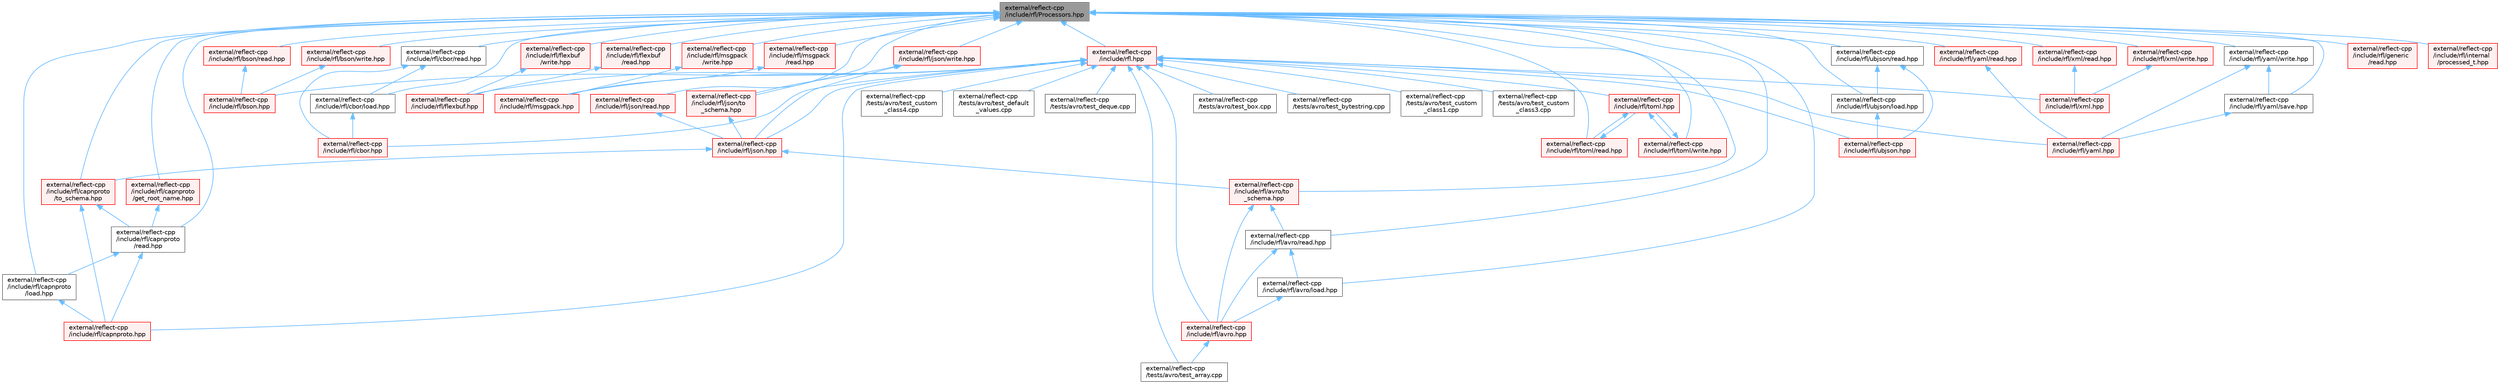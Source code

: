 digraph "external/reflect-cpp/include/rfl/Processors.hpp"
{
 // LATEX_PDF_SIZE
  bgcolor="transparent";
  edge [fontname=Helvetica,fontsize=10,labelfontname=Helvetica,labelfontsize=10];
  node [fontname=Helvetica,fontsize=10,shape=box,height=0.2,width=0.4];
  Node1 [id="Node000001",label="external/reflect-cpp\l/include/rfl/Processors.hpp",height=0.2,width=0.4,color="gray40", fillcolor="grey60", style="filled", fontcolor="black",tooltip=" "];
  Node1 -> Node2 [id="edge1_Node000001_Node000002",dir="back",color="steelblue1",style="solid",tooltip=" "];
  Node2 [id="Node000002",label="external/reflect-cpp\l/include/rfl.hpp",height=0.2,width=0.4,color="red", fillcolor="#FFF0F0", style="filled",URL="$rfl_8hpp.html",tooltip=" "];
  Node2 -> Node3 [id="edge2_Node000002_Node000003",dir="back",color="steelblue1",style="solid",tooltip=" "];
  Node3 [id="Node000003",label="external/reflect-cpp\l/include/rfl/avro.hpp",height=0.2,width=0.4,color="red", fillcolor="#FFF0F0", style="filled",URL="$avro_8hpp.html",tooltip=" "];
  Node3 -> Node10 [id="edge3_Node000003_Node000010",dir="back",color="steelblue1",style="solid",tooltip=" "];
  Node10 [id="Node000010",label="external/reflect-cpp\l/tests/avro/test_array.cpp",height=0.2,width=0.4,color="grey40", fillcolor="white", style="filled",URL="$avro_2test__array_8cpp.html",tooltip=" "];
  Node2 -> Node57 [id="edge4_Node000002_Node000057",dir="back",color="steelblue1",style="solid",tooltip=" "];
  Node57 [id="Node000057",label="external/reflect-cpp\l/include/rfl/bson.hpp",height=0.2,width=0.4,color="red", fillcolor="#FFF0F0", style="filled",URL="$bson_8hpp.html",tooltip=" "];
  Node2 -> Node97 [id="edge5_Node000002_Node000097",dir="back",color="steelblue1",style="solid",tooltip=" "];
  Node97 [id="Node000097",label="external/reflect-cpp\l/include/rfl/capnproto.hpp",height=0.2,width=0.4,color="red", fillcolor="#FFF0F0", style="filled",URL="$capnproto_8hpp.html",tooltip=" "];
  Node2 -> Node144 [id="edge6_Node000002_Node000144",dir="back",color="steelblue1",style="solid",tooltip=" "];
  Node144 [id="Node000144",label="external/reflect-cpp\l/include/rfl/cbor.hpp",height=0.2,width=0.4,color="red", fillcolor="#FFF0F0", style="filled",URL="$cbor_8hpp.html",tooltip=" "];
  Node2 -> Node185 [id="edge7_Node000002_Node000185",dir="back",color="steelblue1",style="solid",tooltip=" "];
  Node185 [id="Node000185",label="external/reflect-cpp\l/include/rfl/flexbuf.hpp",height=0.2,width=0.4,color="red", fillcolor="#FFF0F0", style="filled",URL="$flexbuf_8hpp.html",tooltip=" "];
  Node2 -> Node225 [id="edge8_Node000002_Node000225",dir="back",color="steelblue1",style="solid",tooltip=" "];
  Node225 [id="Node000225",label="external/reflect-cpp\l/include/rfl/json.hpp",height=0.2,width=0.4,color="red", fillcolor="#FFF0F0", style="filled",URL="$reflect-cpp_2include_2rfl_2json_8hpp.html",tooltip=" "];
  Node225 -> Node229 [id="edge9_Node000225_Node000229",dir="back",color="steelblue1",style="solid",tooltip=" "];
  Node229 [id="Node000229",label="external/reflect-cpp\l/include/rfl/avro/to\l_schema.hpp",height=0.2,width=0.4,color="red", fillcolor="#FFF0F0", style="filled",URL="$avro_2to__schema_8hpp.html",tooltip=" "];
  Node229 -> Node3 [id="edge10_Node000229_Node000003",dir="back",color="steelblue1",style="solid",tooltip=" "];
  Node229 -> Node230 [id="edge11_Node000229_Node000230",dir="back",color="steelblue1",style="solid",tooltip=" "];
  Node230 [id="Node000230",label="external/reflect-cpp\l/include/rfl/avro/read.hpp",height=0.2,width=0.4,color="grey40", fillcolor="white", style="filled",URL="$avro_2read_8hpp.html",tooltip=" "];
  Node230 -> Node3 [id="edge12_Node000230_Node000003",dir="back",color="steelblue1",style="solid",tooltip=" "];
  Node230 -> Node231 [id="edge13_Node000230_Node000231",dir="back",color="steelblue1",style="solid",tooltip=" "];
  Node231 [id="Node000231",label="external/reflect-cpp\l/include/rfl/avro/load.hpp",height=0.2,width=0.4,color="grey40", fillcolor="white", style="filled",URL="$avro_2load_8hpp.html",tooltip=" "];
  Node231 -> Node3 [id="edge14_Node000231_Node000003",dir="back",color="steelblue1",style="solid",tooltip=" "];
  Node225 -> Node236 [id="edge15_Node000225_Node000236",dir="back",color="steelblue1",style="solid",tooltip=" "];
  Node236 [id="Node000236",label="external/reflect-cpp\l/include/rfl/capnproto\l/to_schema.hpp",height=0.2,width=0.4,color="red", fillcolor="#FFF0F0", style="filled",URL="$capnproto_2to__schema_8hpp.html",tooltip=" "];
  Node236 -> Node97 [id="edge16_Node000236_Node000097",dir="back",color="steelblue1",style="solid",tooltip=" "];
  Node236 -> Node237 [id="edge17_Node000236_Node000237",dir="back",color="steelblue1",style="solid",tooltip=" "];
  Node237 [id="Node000237",label="external/reflect-cpp\l/include/rfl/capnproto\l/read.hpp",height=0.2,width=0.4,color="grey40", fillcolor="white", style="filled",URL="$capnproto_2read_8hpp.html",tooltip=" "];
  Node237 -> Node97 [id="edge18_Node000237_Node000097",dir="back",color="steelblue1",style="solid",tooltip=" "];
  Node237 -> Node238 [id="edge19_Node000237_Node000238",dir="back",color="steelblue1",style="solid",tooltip=" "];
  Node238 [id="Node000238",label="external/reflect-cpp\l/include/rfl/capnproto\l/load.hpp",height=0.2,width=0.4,color="grey40", fillcolor="white", style="filled",URL="$capnproto_2load_8hpp.html",tooltip=" "];
  Node238 -> Node97 [id="edge20_Node000238_Node000097",dir="back",color="steelblue1",style="solid",tooltip=" "];
  Node2 -> Node450 [id="edge21_Node000002_Node000450",dir="back",color="steelblue1",style="solid",tooltip=" "];
  Node450 [id="Node000450",label="external/reflect-cpp\l/include/rfl/msgpack.hpp",height=0.2,width=0.4,color="red", fillcolor="#FFF0F0", style="filled",URL="$msgpack_8hpp.html",tooltip=" "];
  Node2 -> Node493 [id="edge22_Node000002_Node000493",dir="back",color="steelblue1",style="solid",tooltip=" "];
  Node493 [id="Node000493",label="external/reflect-cpp\l/include/rfl/toml.hpp",height=0.2,width=0.4,color="red", fillcolor="#FFF0F0", style="filled",URL="$toml_8hpp.html",tooltip=" "];
  Node493 -> Node496 [id="edge23_Node000493_Node000496",dir="back",color="steelblue1",style="solid",tooltip=" "];
  Node496 [id="Node000496",label="external/reflect-cpp\l/include/rfl/toml/read.hpp",height=0.2,width=0.4,color="red", fillcolor="#FFF0F0", style="filled",URL="$toml_2read_8hpp.html",tooltip=" "];
  Node496 -> Node493 [id="edge24_Node000496_Node000493",dir="back",color="steelblue1",style="solid",tooltip=" "];
  Node493 -> Node498 [id="edge25_Node000493_Node000498",dir="back",color="steelblue1",style="solid",tooltip=" "];
  Node498 [id="Node000498",label="external/reflect-cpp\l/include/rfl/toml/write.hpp",height=0.2,width=0.4,color="red", fillcolor="#FFF0F0", style="filled",URL="$toml_2write_8hpp.html",tooltip=" "];
  Node498 -> Node493 [id="edge26_Node000498_Node000493",dir="back",color="steelblue1",style="solid",tooltip=" "];
  Node2 -> Node540 [id="edge27_Node000002_Node000540",dir="back",color="steelblue1",style="solid",tooltip=" "];
  Node540 [id="Node000540",label="external/reflect-cpp\l/include/rfl/ubjson.hpp",height=0.2,width=0.4,color="red", fillcolor="#FFF0F0", style="filled",URL="$ubjson_8hpp.html",tooltip=" "];
  Node2 -> Node581 [id="edge28_Node000002_Node000581",dir="back",color="steelblue1",style="solid",tooltip=" "];
  Node581 [id="Node000581",label="external/reflect-cpp\l/include/rfl/xml.hpp",height=0.2,width=0.4,color="red", fillcolor="#FFF0F0", style="filled",URL="$xml_8hpp.html",tooltip=" "];
  Node2 -> Node620 [id="edge29_Node000002_Node000620",dir="back",color="steelblue1",style="solid",tooltip=" "];
  Node620 [id="Node000620",label="external/reflect-cpp\l/include/rfl/yaml.hpp",height=0.2,width=0.4,color="red", fillcolor="#FFF0F0", style="filled",URL="$yaml_8hpp.html",tooltip=" "];
  Node2 -> Node10 [id="edge30_Node000002_Node000010",dir="back",color="steelblue1",style="solid",tooltip=" "];
  Node2 -> Node16 [id="edge31_Node000002_Node000016",dir="back",color="steelblue1",style="solid",tooltip=" "];
  Node16 [id="Node000016",label="external/reflect-cpp\l/tests/avro/test_box.cpp",height=0.2,width=0.4,color="grey40", fillcolor="white", style="filled",URL="$avro_2test__box_8cpp.html",tooltip=" "];
  Node2 -> Node17 [id="edge32_Node000002_Node000017",dir="back",color="steelblue1",style="solid",tooltip=" "];
  Node17 [id="Node000017",label="external/reflect-cpp\l/tests/avro/test_bytestring.cpp",height=0.2,width=0.4,color="grey40", fillcolor="white", style="filled",URL="$avro_2test__bytestring_8cpp.html",tooltip=" "];
  Node2 -> Node19 [id="edge33_Node000002_Node000019",dir="back",color="steelblue1",style="solid",tooltip=" "];
  Node19 [id="Node000019",label="external/reflect-cpp\l/tests/avro/test_custom\l_class1.cpp",height=0.2,width=0.4,color="grey40", fillcolor="white", style="filled",URL="$avro_2test__custom__class1_8cpp.html",tooltip=" "];
  Node2 -> Node20 [id="edge34_Node000002_Node000020",dir="back",color="steelblue1",style="solid",tooltip=" "];
  Node20 [id="Node000020",label="external/reflect-cpp\l/tests/avro/test_custom\l_class3.cpp",height=0.2,width=0.4,color="grey40", fillcolor="white", style="filled",URL="$avro_2test__custom__class3_8cpp.html",tooltip=" "];
  Node2 -> Node21 [id="edge35_Node000002_Node000021",dir="back",color="steelblue1",style="solid",tooltip=" "];
  Node21 [id="Node000021",label="external/reflect-cpp\l/tests/avro/test_custom\l_class4.cpp",height=0.2,width=0.4,color="grey40", fillcolor="white", style="filled",URL="$avro_2test__custom__class4_8cpp.html",tooltip=" "];
  Node2 -> Node22 [id="edge36_Node000002_Node000022",dir="back",color="steelblue1",style="solid",tooltip=" "];
  Node22 [id="Node000022",label="external/reflect-cpp\l/tests/avro/test_default\l_values.cpp",height=0.2,width=0.4,color="grey40", fillcolor="white", style="filled",URL="$avro_2test__default__values_8cpp.html",tooltip=" "];
  Node2 -> Node23 [id="edge37_Node000002_Node000023",dir="back",color="steelblue1",style="solid",tooltip=" "];
  Node23 [id="Node000023",label="external/reflect-cpp\l/tests/avro/test_deque.cpp",height=0.2,width=0.4,color="grey40", fillcolor="white", style="filled",URL="$avro_2test__deque_8cpp.html",tooltip=" "];
  Node1 -> Node231 [id="edge38_Node000001_Node000231",dir="back",color="steelblue1",style="solid",tooltip=" "];
  Node1 -> Node230 [id="edge39_Node000001_Node000230",dir="back",color="steelblue1",style="solid",tooltip=" "];
  Node1 -> Node229 [id="edge40_Node000001_Node000229",dir="back",color="steelblue1",style="solid",tooltip=" "];
  Node1 -> Node666 [id="edge41_Node000001_Node000666",dir="back",color="steelblue1",style="solid",tooltip=" "];
  Node666 [id="Node000666",label="external/reflect-cpp\l/include/rfl/bson/read.hpp",height=0.2,width=0.4,color="red", fillcolor="#FFF0F0", style="filled",URL="$bson_2read_8hpp.html",tooltip=" "];
  Node666 -> Node57 [id="edge42_Node000666_Node000057",dir="back",color="steelblue1",style="solid",tooltip=" "];
  Node1 -> Node668 [id="edge43_Node000001_Node000668",dir="back",color="steelblue1",style="solid",tooltip=" "];
  Node668 [id="Node000668",label="external/reflect-cpp\l/include/rfl/bson/write.hpp",height=0.2,width=0.4,color="red", fillcolor="#FFF0F0", style="filled",URL="$bson_2write_8hpp.html",tooltip=" "];
  Node668 -> Node57 [id="edge44_Node000668_Node000057",dir="back",color="steelblue1",style="solid",tooltip=" "];
  Node1 -> Node670 [id="edge45_Node000001_Node000670",dir="back",color="steelblue1",style="solid",tooltip=" "];
  Node670 [id="Node000670",label="external/reflect-cpp\l/include/rfl/capnproto\l/get_root_name.hpp",height=0.2,width=0.4,color="red", fillcolor="#FFF0F0", style="filled",URL="$get__root__name_8hpp.html",tooltip=" "];
  Node670 -> Node237 [id="edge46_Node000670_Node000237",dir="back",color="steelblue1",style="solid",tooltip=" "];
  Node1 -> Node238 [id="edge47_Node000001_Node000238",dir="back",color="steelblue1",style="solid",tooltip=" "];
  Node1 -> Node237 [id="edge48_Node000001_Node000237",dir="back",color="steelblue1",style="solid",tooltip=" "];
  Node1 -> Node236 [id="edge49_Node000001_Node000236",dir="back",color="steelblue1",style="solid",tooltip=" "];
  Node1 -> Node671 [id="edge50_Node000001_Node000671",dir="back",color="steelblue1",style="solid",tooltip=" "];
  Node671 [id="Node000671",label="external/reflect-cpp\l/include/rfl/cbor/load.hpp",height=0.2,width=0.4,color="grey40", fillcolor="white", style="filled",URL="$cbor_2load_8hpp.html",tooltip=" "];
  Node671 -> Node144 [id="edge51_Node000671_Node000144",dir="back",color="steelblue1",style="solid",tooltip=" "];
  Node1 -> Node672 [id="edge52_Node000001_Node000672",dir="back",color="steelblue1",style="solid",tooltip=" "];
  Node672 [id="Node000672",label="external/reflect-cpp\l/include/rfl/cbor/read.hpp",height=0.2,width=0.4,color="grey40", fillcolor="white", style="filled",URL="$cbor_2read_8hpp.html",tooltip=" "];
  Node672 -> Node144 [id="edge53_Node000672_Node000144",dir="back",color="steelblue1",style="solid",tooltip=" "];
  Node672 -> Node671 [id="edge54_Node000672_Node000671",dir="back",color="steelblue1",style="solid",tooltip=" "];
  Node1 -> Node673 [id="edge55_Node000001_Node000673",dir="back",color="steelblue1",style="solid",tooltip=" "];
  Node673 [id="Node000673",label="external/reflect-cpp\l/include/rfl/flexbuf\l/read.hpp",height=0.2,width=0.4,color="red", fillcolor="#FFF0F0", style="filled",URL="$flexbuf_2read_8hpp.html",tooltip=" "];
  Node673 -> Node185 [id="edge56_Node000673_Node000185",dir="back",color="steelblue1",style="solid",tooltip=" "];
  Node1 -> Node675 [id="edge57_Node000001_Node000675",dir="back",color="steelblue1",style="solid",tooltip=" "];
  Node675 [id="Node000675",label="external/reflect-cpp\l/include/rfl/flexbuf\l/write.hpp",height=0.2,width=0.4,color="red", fillcolor="#FFF0F0", style="filled",URL="$flexbuf_2write_8hpp.html",tooltip=" "];
  Node675 -> Node185 [id="edge58_Node000675_Node000185",dir="back",color="steelblue1",style="solid",tooltip=" "];
  Node1 -> Node677 [id="edge59_Node000001_Node000677",dir="back",color="steelblue1",style="solid",tooltip=" "];
  Node677 [id="Node000677",label="external/reflect-cpp\l/include/rfl/generic\l/read.hpp",height=0.2,width=0.4,color="red", fillcolor="#FFF0F0", style="filled",URL="$generic_2read_8hpp.html",tooltip=" "];
  Node1 -> Node679 [id="edge60_Node000001_Node000679",dir="back",color="steelblue1",style="solid",tooltip=" "];
  Node679 [id="Node000679",label="external/reflect-cpp\l/include/rfl/internal\l/processed_t.hpp",height=0.2,width=0.4,color="red", fillcolor="#FFF0F0", style="filled",URL="$processed__t_8hpp.html",tooltip=" "];
  Node1 -> Node694 [id="edge61_Node000001_Node000694",dir="back",color="steelblue1",style="solid",tooltip=" "];
  Node694 [id="Node000694",label="external/reflect-cpp\l/include/rfl/json/read.hpp",height=0.2,width=0.4,color="red", fillcolor="#FFF0F0", style="filled",URL="$json_2read_8hpp.html",tooltip=" "];
  Node694 -> Node225 [id="edge62_Node000694_Node000225",dir="back",color="steelblue1",style="solid",tooltip=" "];
  Node1 -> Node698 [id="edge63_Node000001_Node000698",dir="back",color="steelblue1",style="solid",tooltip=" "];
  Node698 [id="Node000698",label="external/reflect-cpp\l/include/rfl/json/to\l_schema.hpp",height=0.2,width=0.4,color="red", fillcolor="#FFF0F0", style="filled",URL="$json_2to__schema_8hpp.html",tooltip=" "];
  Node698 -> Node225 [id="edge64_Node000698_Node000225",dir="back",color="steelblue1",style="solid",tooltip=" "];
  Node1 -> Node696 [id="edge65_Node000001_Node000696",dir="back",color="steelblue1",style="solid",tooltip=" "];
  Node696 [id="Node000696",label="external/reflect-cpp\l/include/rfl/json/write.hpp",height=0.2,width=0.4,color="red", fillcolor="#FFF0F0", style="filled",URL="$json_2write_8hpp.html",tooltip=" "];
  Node696 -> Node225 [id="edge66_Node000696_Node000225",dir="back",color="steelblue1",style="solid",tooltip=" "];
  Node696 -> Node698 [id="edge67_Node000696_Node000698",dir="back",color="steelblue1",style="solid",tooltip=" "];
  Node1 -> Node702 [id="edge68_Node000001_Node000702",dir="back",color="steelblue1",style="solid",tooltip=" "];
  Node702 [id="Node000702",label="external/reflect-cpp\l/include/rfl/msgpack\l/read.hpp",height=0.2,width=0.4,color="red", fillcolor="#FFF0F0", style="filled",URL="$msgpack_2read_8hpp.html",tooltip=" "];
  Node702 -> Node450 [id="edge69_Node000702_Node000450",dir="back",color="steelblue1",style="solid",tooltip=" "];
  Node1 -> Node704 [id="edge70_Node000001_Node000704",dir="back",color="steelblue1",style="solid",tooltip=" "];
  Node704 [id="Node000704",label="external/reflect-cpp\l/include/rfl/msgpack\l/write.hpp",height=0.2,width=0.4,color="red", fillcolor="#FFF0F0", style="filled",URL="$msgpack_2write_8hpp.html",tooltip=" "];
  Node704 -> Node450 [id="edge71_Node000704_Node000450",dir="back",color="steelblue1",style="solid",tooltip=" "];
  Node1 -> Node496 [id="edge72_Node000001_Node000496",dir="back",color="steelblue1",style="solid",tooltip=" "];
  Node1 -> Node498 [id="edge73_Node000001_Node000498",dir="back",color="steelblue1",style="solid",tooltip=" "];
  Node1 -> Node710 [id="edge74_Node000001_Node000710",dir="back",color="steelblue1",style="solid",tooltip=" "];
  Node710 [id="Node000710",label="external/reflect-cpp\l/include/rfl/ubjson/load.hpp",height=0.2,width=0.4,color="grey40", fillcolor="white", style="filled",URL="$ubjson_2load_8hpp.html",tooltip=" "];
  Node710 -> Node540 [id="edge75_Node000710_Node000540",dir="back",color="steelblue1",style="solid",tooltip=" "];
  Node1 -> Node709 [id="edge76_Node000001_Node000709",dir="back",color="steelblue1",style="solid",tooltip=" "];
  Node709 [id="Node000709",label="external/reflect-cpp\l/include/rfl/ubjson/read.hpp",height=0.2,width=0.4,color="grey40", fillcolor="white", style="filled",URL="$ubjson_2read_8hpp.html",tooltip=" "];
  Node709 -> Node540 [id="edge77_Node000709_Node000540",dir="back",color="steelblue1",style="solid",tooltip=" "];
  Node709 -> Node710 [id="edge78_Node000709_Node000710",dir="back",color="steelblue1",style="solid",tooltip=" "];
  Node1 -> Node714 [id="edge79_Node000001_Node000714",dir="back",color="steelblue1",style="solid",tooltip=" "];
  Node714 [id="Node000714",label="external/reflect-cpp\l/include/rfl/xml/read.hpp",height=0.2,width=0.4,color="red", fillcolor="#FFF0F0", style="filled",URL="$xml_2read_8hpp.html",tooltip=" "];
  Node714 -> Node581 [id="edge80_Node000714_Node000581",dir="back",color="steelblue1",style="solid",tooltip=" "];
  Node1 -> Node716 [id="edge81_Node000001_Node000716",dir="back",color="steelblue1",style="solid",tooltip=" "];
  Node716 [id="Node000716",label="external/reflect-cpp\l/include/rfl/xml/write.hpp",height=0.2,width=0.4,color="red", fillcolor="#FFF0F0", style="filled",URL="$xml_2write_8hpp.html",tooltip=" "];
  Node716 -> Node581 [id="edge82_Node000716_Node000581",dir="back",color="steelblue1",style="solid",tooltip=" "];
  Node1 -> Node719 [id="edge83_Node000001_Node000719",dir="back",color="steelblue1",style="solid",tooltip=" "];
  Node719 [id="Node000719",label="external/reflect-cpp\l/include/rfl/yaml/read.hpp",height=0.2,width=0.4,color="red", fillcolor="#FFF0F0", style="filled",URL="$yaml_2read_8hpp.html",tooltip=" "];
  Node719 -> Node620 [id="edge84_Node000719_Node000620",dir="back",color="steelblue1",style="solid",tooltip=" "];
  Node1 -> Node722 [id="edge85_Node000001_Node000722",dir="back",color="steelblue1",style="solid",tooltip=" "];
  Node722 [id="Node000722",label="external/reflect-cpp\l/include/rfl/yaml/save.hpp",height=0.2,width=0.4,color="grey40", fillcolor="white", style="filled",URL="$yaml_2save_8hpp.html",tooltip=" "];
  Node722 -> Node620 [id="edge86_Node000722_Node000620",dir="back",color="steelblue1",style="solid",tooltip=" "];
  Node1 -> Node721 [id="edge87_Node000001_Node000721",dir="back",color="steelblue1",style="solid",tooltip=" "];
  Node721 [id="Node000721",label="external/reflect-cpp\l/include/rfl/yaml/write.hpp",height=0.2,width=0.4,color="grey40", fillcolor="white", style="filled",URL="$yaml_2write_8hpp.html",tooltip=" "];
  Node721 -> Node620 [id="edge88_Node000721_Node000620",dir="back",color="steelblue1",style="solid",tooltip=" "];
  Node721 -> Node722 [id="edge89_Node000721_Node000722",dir="back",color="steelblue1",style="solid",tooltip=" "];
}
